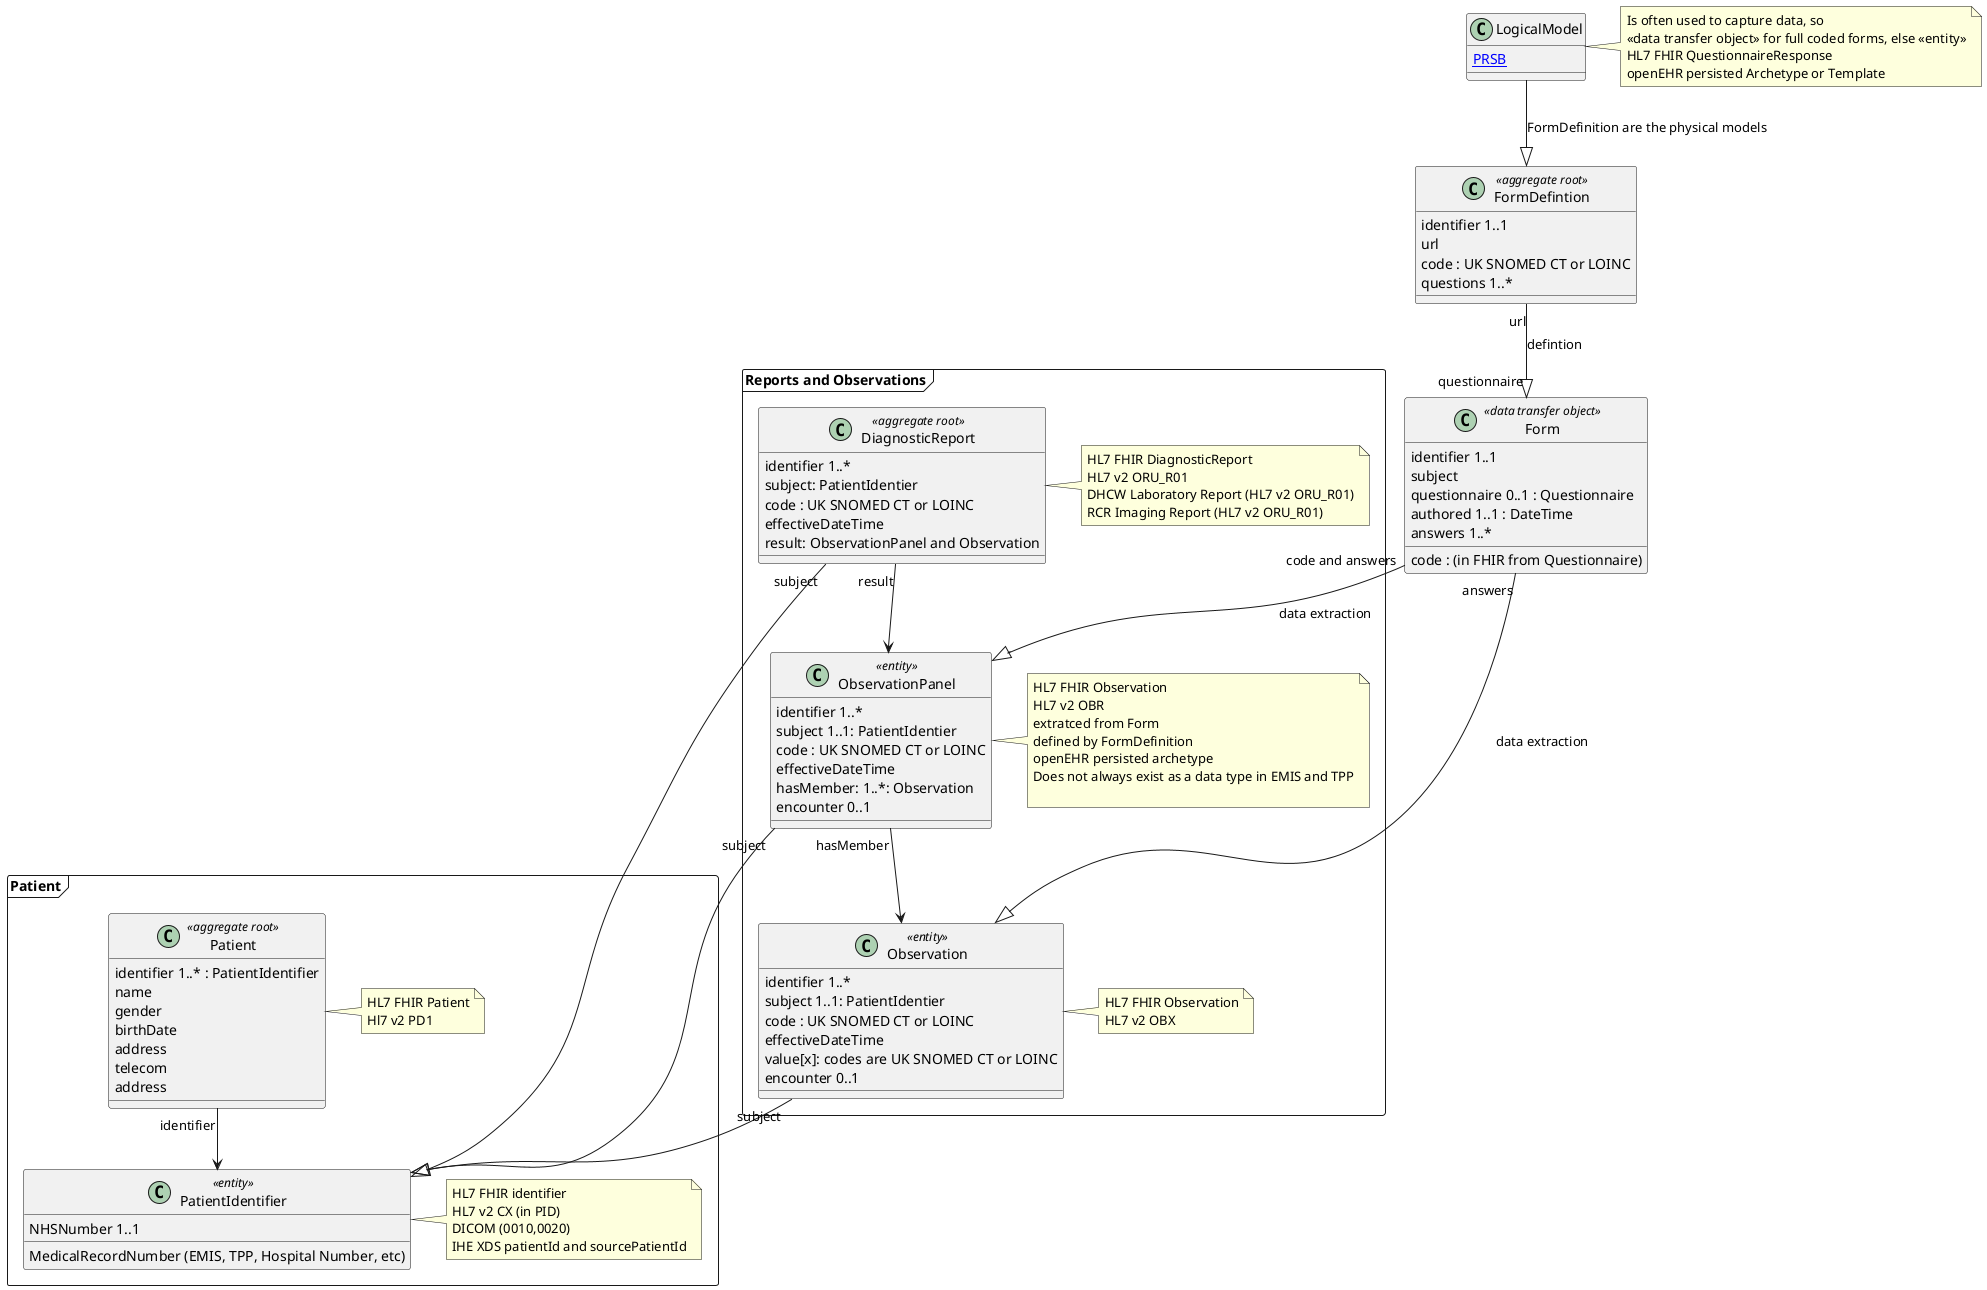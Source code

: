 @startuml

frame PD1 as "Patient" {
class Patient <<aggregate root>> {
identifier 1..* : PatientIdentifier
name
gender
birthDate
address
telecom
address
}
note right
HL7 FHIR Patient
Hl7 v2 PD1
end note

class PatientIdentifier <<entity>> {
NHSNumber 1..1
MedicalRecordNumber (EMIS, TPP, Hospital Number, etc)
}
note right
HL7 FHIR identifier
HL7 v2 CX (in PID)
DICOM (0010,0020)
IHE XDS patientId and sourcePatientId
end note
}

frame Report as "Reports and Observations" {
class Observation <<entity>> {
identifier 1..*
subject 1..1: PatientIdentier
code : UK SNOMED CT or LOINC
effectiveDateTime
value[x]: codes are UK SNOMED CT or LOINC
encounter 0..1
}
note right
HL7 FHIR Observation
HL7 v2 OBX
end note


class ObservationPanel <<entity>> {
identifier 1..*
subject 1..1: PatientIdentier
code : UK SNOMED CT or LOINC
effectiveDateTime
hasMember: 1..*: Observation
encounter 0..1
}
note right
HL7 FHIR Observation
HL7 v2 OBR
extratced from Form
defined by FormDefinition
openEHR persisted archetype
Does not always exist as a data type in EMIS and TPP

end note

class DiagnosticReport <<aggregate root>> {
identifier 1..*
subject: PatientIdentier
code : UK SNOMED CT or LOINC
effectiveDateTime
result: ObservationPanel and Observation
}
note right
HL7 FHIR DiagnosticReport
HL7 v2 ORU_R01
DHCW Laboratory Report (HL7 v2 ORU_R01)
RCR Imaging Report (HL7 v2 ORU_R01)
end note
}

class Form <<data transfer object>> {
identifier 1..1
subject
questionnaire 0..1 : Questionnaire
code : (in FHIR from Questionnaire)
authored 1..1 : DateTime
answers 1..*
}

class FormDefintion <<aggregate root>> {
identifier 1..1
url
code : UK SNOMED CT or LOINC
questions 1..*
}

class LogicalModel {
[[https://theprsb.org/standards/ PRSB]]
}


note right
Is often used to capture data, so
<<data transfer object>> for full coded forms, else <<entity>>
HL7 FHIR QuestionnaireResponse
openEHR persisted Archetype or Template
end note



Patient "identifier" --> PatientIdentifier
DiagnosticReport "result" --> ObservationPanel
ObservationPanel "hasMember" --> Observation
Observation "subject" --|> PatientIdentifier
ObservationPanel "subject" --|> PatientIdentifier
DiagnosticReport "subject" --|> PatientIdentifier
Form "answers" --|> Observation : data extraction
Form "code and answers" --|> ObservationPanel: data extraction
FormDefintion "url" --|> "questionnaire" Form : defintion
LogicalModel --|> FormDefintion: FormDefinition are the physical models
@enduml
